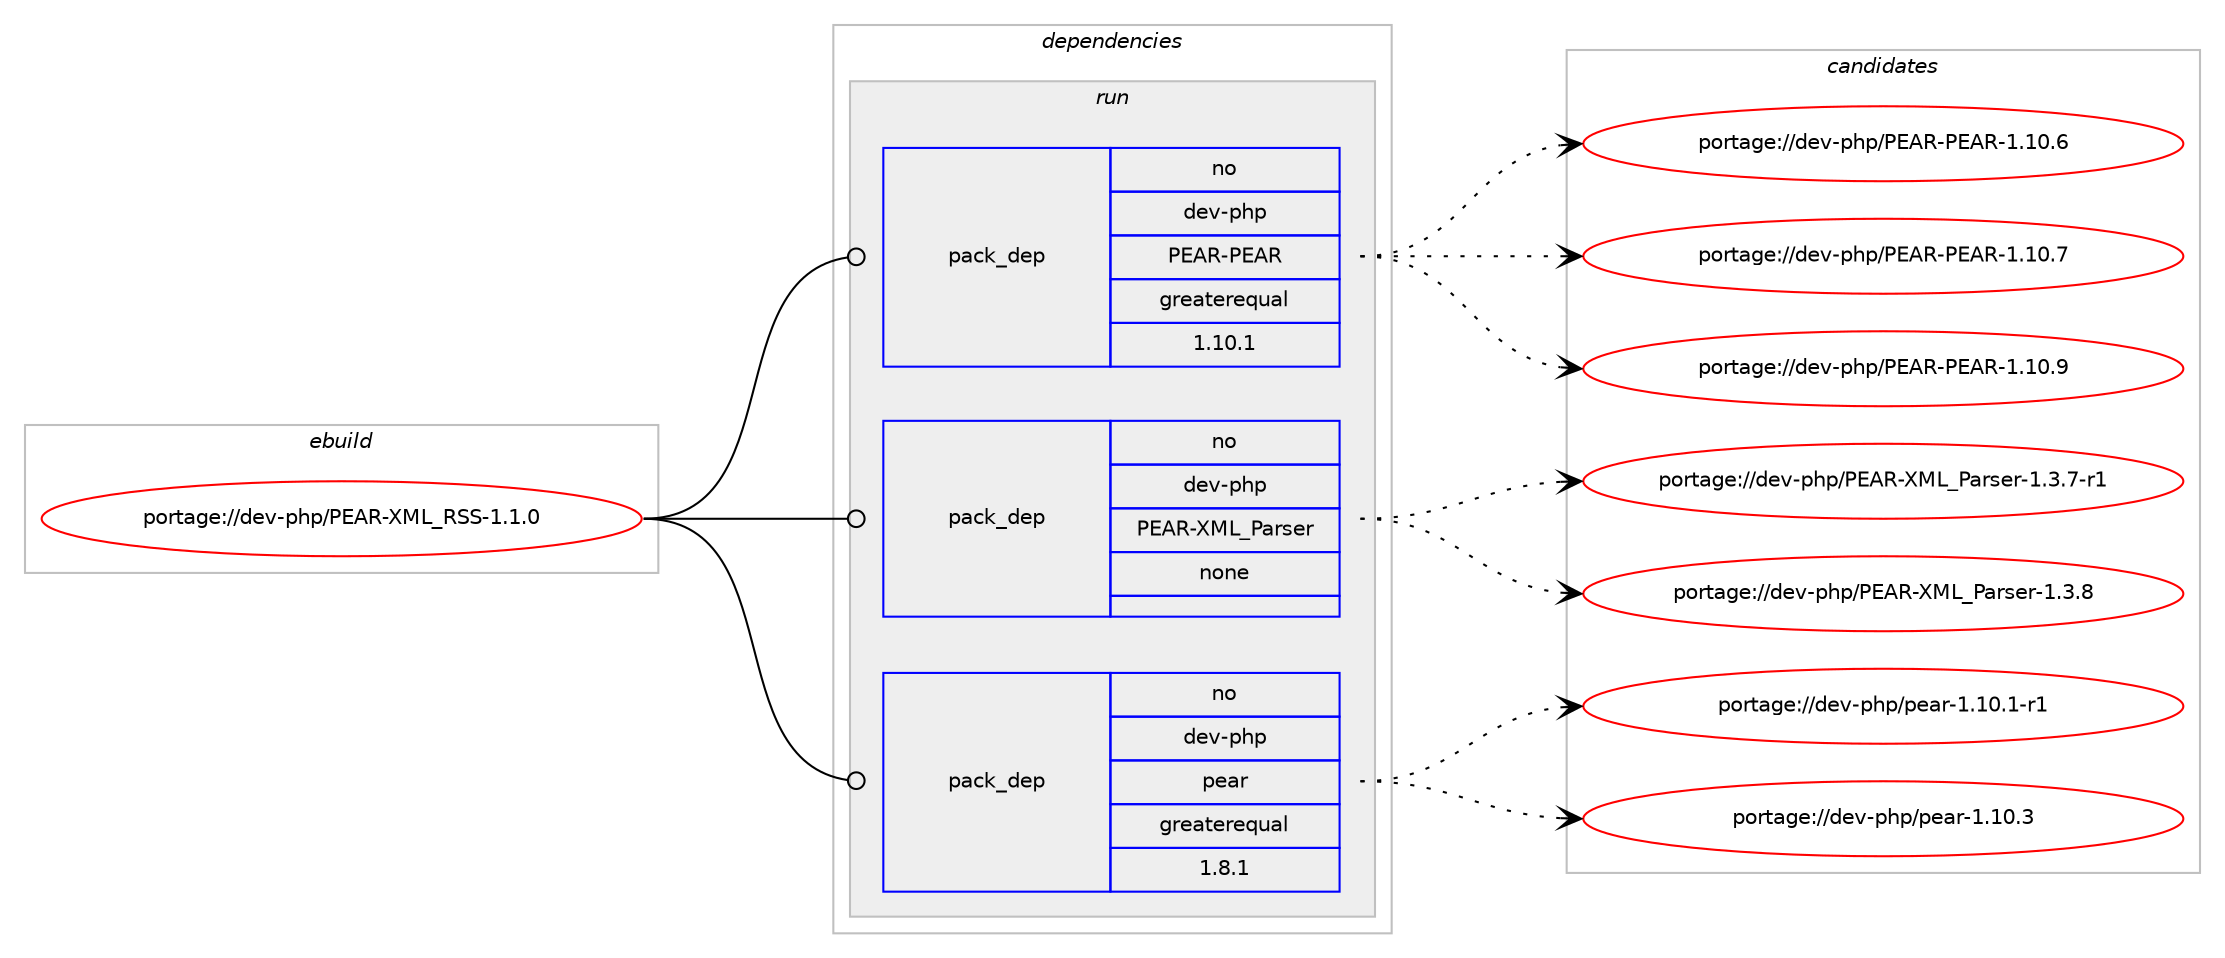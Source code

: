 digraph prolog {

# *************
# Graph options
# *************

newrank=true;
concentrate=true;
compound=true;
graph [rankdir=LR,fontname=Helvetica,fontsize=10,ranksep=1.5];#, ranksep=2.5, nodesep=0.2];
edge  [arrowhead=vee];
node  [fontname=Helvetica,fontsize=10];

# **********
# The ebuild
# **********

subgraph cluster_leftcol {
color=gray;
rank=same;
label=<<i>ebuild</i>>;
id [label="portage://dev-php/PEAR-XML_RSS-1.1.0", color=red, width=4, href="../dev-php/PEAR-XML_RSS-1.1.0.svg"];
}

# ****************
# The dependencies
# ****************

subgraph cluster_midcol {
color=gray;
label=<<i>dependencies</i>>;
subgraph cluster_compile {
fillcolor="#eeeeee";
style=filled;
label=<<i>compile</i>>;
}
subgraph cluster_compileandrun {
fillcolor="#eeeeee";
style=filled;
label=<<i>compile and run</i>>;
}
subgraph cluster_run {
fillcolor="#eeeeee";
style=filled;
label=<<i>run</i>>;
subgraph pack97083 {
dependency124291 [label=<<TABLE BORDER="0" CELLBORDER="1" CELLSPACING="0" CELLPADDING="4" WIDTH="220"><TR><TD ROWSPAN="6" CELLPADDING="30">pack_dep</TD></TR><TR><TD WIDTH="110">no</TD></TR><TR><TD>dev-php</TD></TR><TR><TD>PEAR-PEAR</TD></TR><TR><TD>greaterequal</TD></TR><TR><TD>1.10.1</TD></TR></TABLE>>, shape=none, color=blue];
}
id:e -> dependency124291:w [weight=20,style="solid",arrowhead="odot"];
subgraph pack97084 {
dependency124292 [label=<<TABLE BORDER="0" CELLBORDER="1" CELLSPACING="0" CELLPADDING="4" WIDTH="220"><TR><TD ROWSPAN="6" CELLPADDING="30">pack_dep</TD></TR><TR><TD WIDTH="110">no</TD></TR><TR><TD>dev-php</TD></TR><TR><TD>PEAR-XML_Parser</TD></TR><TR><TD>none</TD></TR><TR><TD></TD></TR></TABLE>>, shape=none, color=blue];
}
id:e -> dependency124292:w [weight=20,style="solid",arrowhead="odot"];
subgraph pack97085 {
dependency124293 [label=<<TABLE BORDER="0" CELLBORDER="1" CELLSPACING="0" CELLPADDING="4" WIDTH="220"><TR><TD ROWSPAN="6" CELLPADDING="30">pack_dep</TD></TR><TR><TD WIDTH="110">no</TD></TR><TR><TD>dev-php</TD></TR><TR><TD>pear</TD></TR><TR><TD>greaterequal</TD></TR><TR><TD>1.8.1</TD></TR></TABLE>>, shape=none, color=blue];
}
id:e -> dependency124293:w [weight=20,style="solid",arrowhead="odot"];
}
}

# **************
# The candidates
# **************

subgraph cluster_choices {
rank=same;
color=gray;
label=<<i>candidates</i>>;

subgraph choice97083 {
color=black;
nodesep=1;
choiceportage100101118451121041124780696582458069658245494649484654 [label="portage://dev-php/PEAR-PEAR-1.10.6", color=red, width=4,href="../dev-php/PEAR-PEAR-1.10.6.svg"];
choiceportage100101118451121041124780696582458069658245494649484655 [label="portage://dev-php/PEAR-PEAR-1.10.7", color=red, width=4,href="../dev-php/PEAR-PEAR-1.10.7.svg"];
choiceportage100101118451121041124780696582458069658245494649484657 [label="portage://dev-php/PEAR-PEAR-1.10.9", color=red, width=4,href="../dev-php/PEAR-PEAR-1.10.9.svg"];
dependency124291:e -> choiceportage100101118451121041124780696582458069658245494649484654:w [style=dotted,weight="100"];
dependency124291:e -> choiceportage100101118451121041124780696582458069658245494649484655:w [style=dotted,weight="100"];
dependency124291:e -> choiceportage100101118451121041124780696582458069658245494649484657:w [style=dotted,weight="100"];
}
subgraph choice97084 {
color=black;
nodesep=1;
choiceportage100101118451121041124780696582458877769580971141151011144549465146554511449 [label="portage://dev-php/PEAR-XML_Parser-1.3.7-r1", color=red, width=4,href="../dev-php/PEAR-XML_Parser-1.3.7-r1.svg"];
choiceportage10010111845112104112478069658245887776958097114115101114454946514656 [label="portage://dev-php/PEAR-XML_Parser-1.3.8", color=red, width=4,href="../dev-php/PEAR-XML_Parser-1.3.8.svg"];
dependency124292:e -> choiceportage100101118451121041124780696582458877769580971141151011144549465146554511449:w [style=dotted,weight="100"];
dependency124292:e -> choiceportage10010111845112104112478069658245887776958097114115101114454946514656:w [style=dotted,weight="100"];
}
subgraph choice97085 {
color=black;
nodesep=1;
choiceportage100101118451121041124711210197114454946494846494511449 [label="portage://dev-php/pear-1.10.1-r1", color=red, width=4,href="../dev-php/pear-1.10.1-r1.svg"];
choiceportage10010111845112104112471121019711445494649484651 [label="portage://dev-php/pear-1.10.3", color=red, width=4,href="../dev-php/pear-1.10.3.svg"];
dependency124293:e -> choiceportage100101118451121041124711210197114454946494846494511449:w [style=dotted,weight="100"];
dependency124293:e -> choiceportage10010111845112104112471121019711445494649484651:w [style=dotted,weight="100"];
}
}

}
